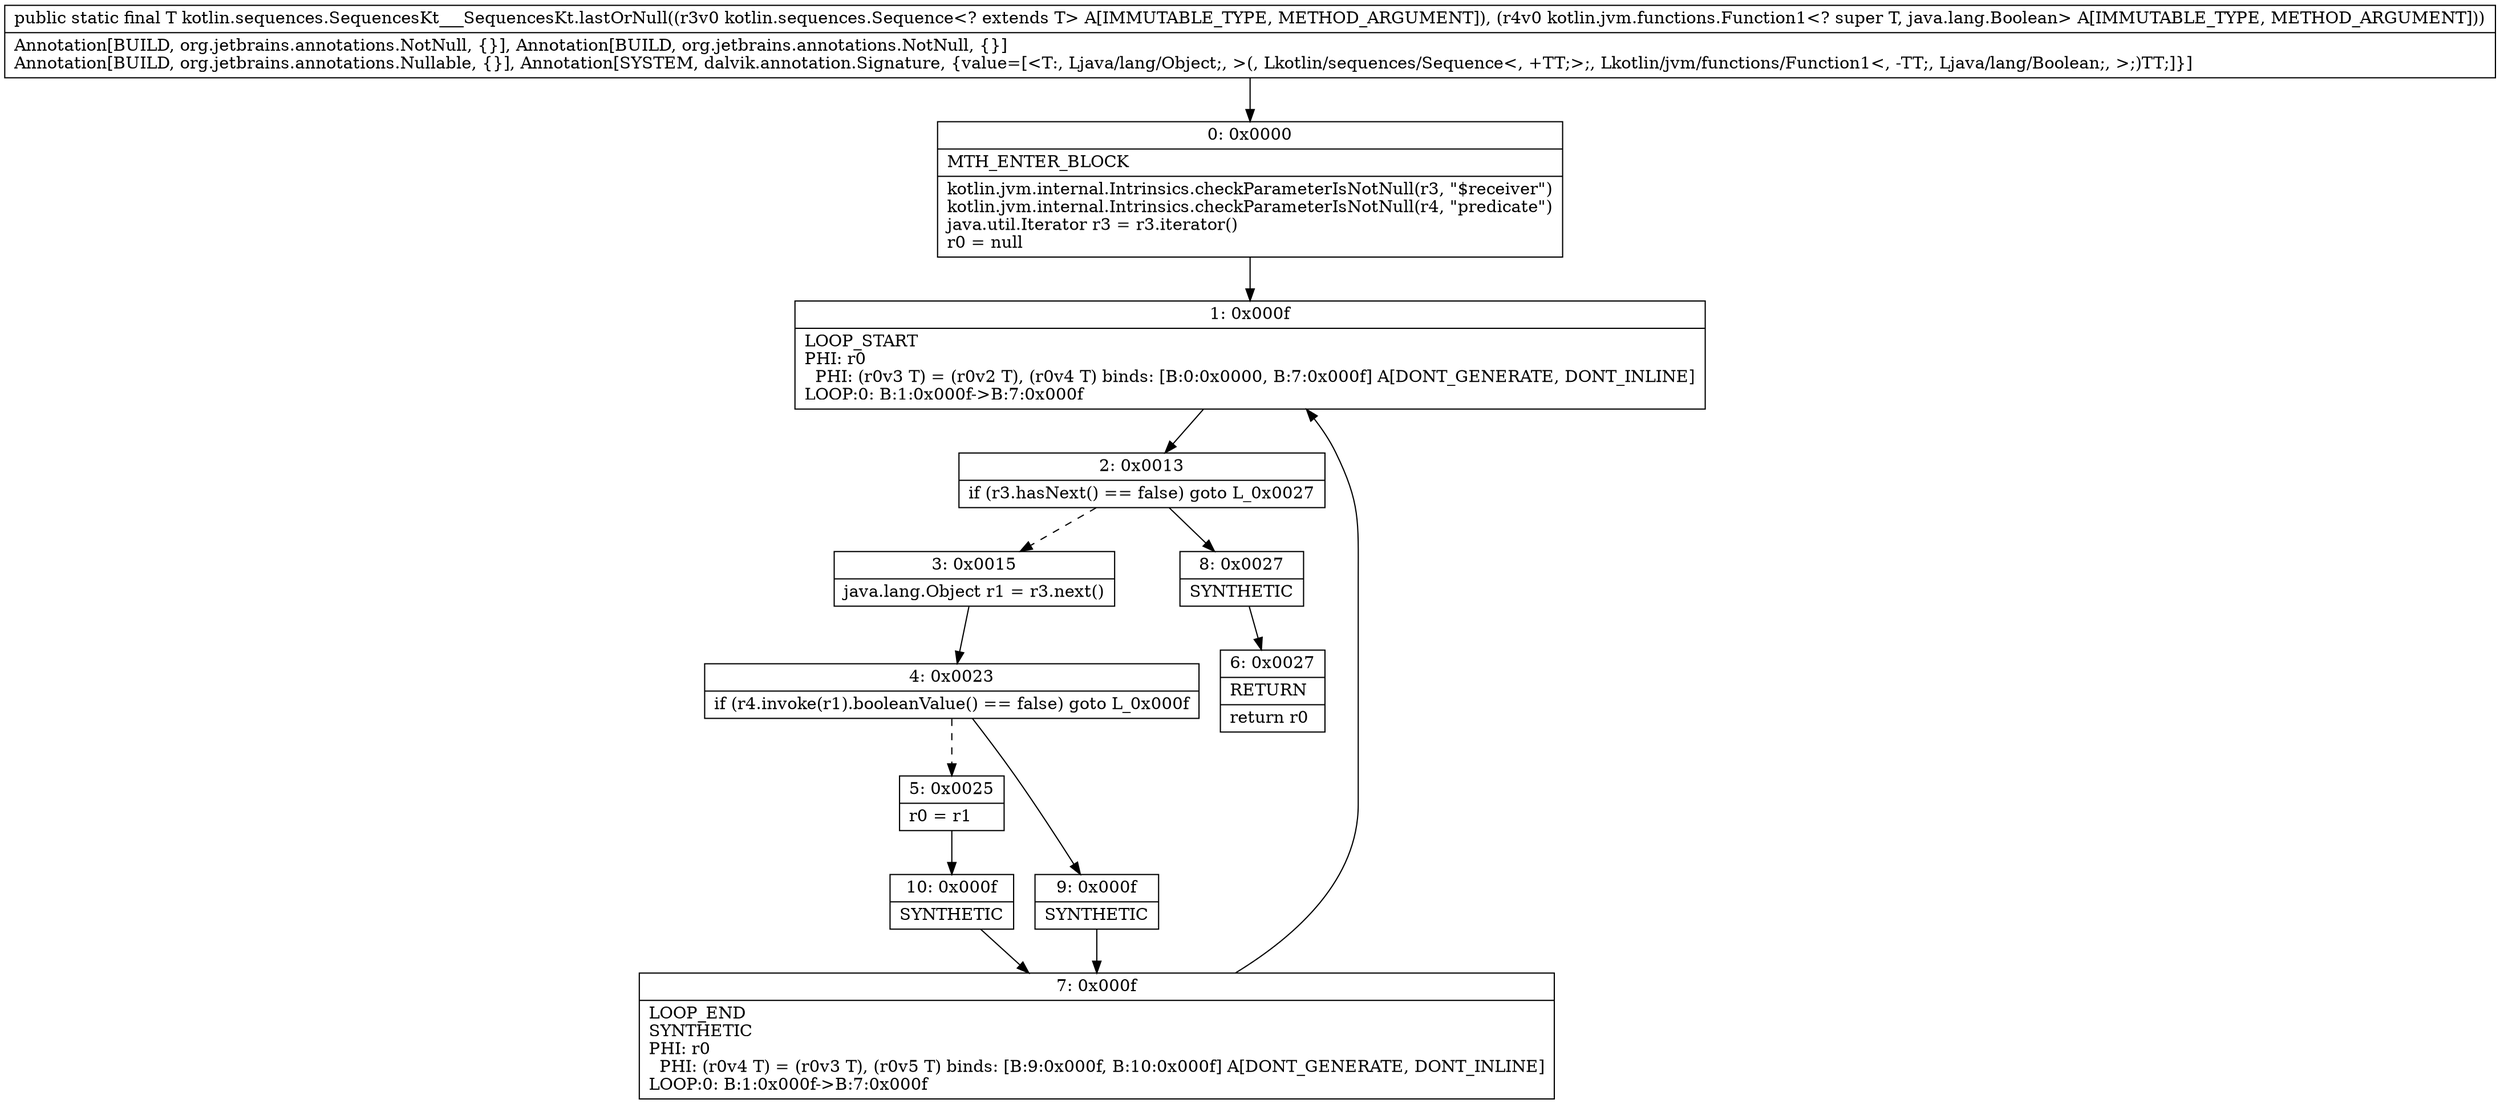 digraph "CFG forkotlin.sequences.SequencesKt___SequencesKt.lastOrNull(Lkotlin\/sequences\/Sequence;Lkotlin\/jvm\/functions\/Function1;)Ljava\/lang\/Object;" {
Node_0 [shape=record,label="{0\:\ 0x0000|MTH_ENTER_BLOCK\l|kotlin.jvm.internal.Intrinsics.checkParameterIsNotNull(r3, \"$receiver\")\lkotlin.jvm.internal.Intrinsics.checkParameterIsNotNull(r4, \"predicate\")\ljava.util.Iterator r3 = r3.iterator()\lr0 = null\l}"];
Node_1 [shape=record,label="{1\:\ 0x000f|LOOP_START\lPHI: r0 \l  PHI: (r0v3 T) = (r0v2 T), (r0v4 T) binds: [B:0:0x0000, B:7:0x000f] A[DONT_GENERATE, DONT_INLINE]\lLOOP:0: B:1:0x000f\-\>B:7:0x000f\l}"];
Node_2 [shape=record,label="{2\:\ 0x0013|if (r3.hasNext() == false) goto L_0x0027\l}"];
Node_3 [shape=record,label="{3\:\ 0x0015|java.lang.Object r1 = r3.next()\l}"];
Node_4 [shape=record,label="{4\:\ 0x0023|if (r4.invoke(r1).booleanValue() == false) goto L_0x000f\l}"];
Node_5 [shape=record,label="{5\:\ 0x0025|r0 = r1\l}"];
Node_6 [shape=record,label="{6\:\ 0x0027|RETURN\l|return r0\l}"];
Node_7 [shape=record,label="{7\:\ 0x000f|LOOP_END\lSYNTHETIC\lPHI: r0 \l  PHI: (r0v4 T) = (r0v3 T), (r0v5 T) binds: [B:9:0x000f, B:10:0x000f] A[DONT_GENERATE, DONT_INLINE]\lLOOP:0: B:1:0x000f\-\>B:7:0x000f\l}"];
Node_8 [shape=record,label="{8\:\ 0x0027|SYNTHETIC\l}"];
Node_9 [shape=record,label="{9\:\ 0x000f|SYNTHETIC\l}"];
Node_10 [shape=record,label="{10\:\ 0x000f|SYNTHETIC\l}"];
MethodNode[shape=record,label="{public static final T kotlin.sequences.SequencesKt___SequencesKt.lastOrNull((r3v0 kotlin.sequences.Sequence\<? extends T\> A[IMMUTABLE_TYPE, METHOD_ARGUMENT]), (r4v0 kotlin.jvm.functions.Function1\<? super T, java.lang.Boolean\> A[IMMUTABLE_TYPE, METHOD_ARGUMENT]))  | Annotation[BUILD, org.jetbrains.annotations.NotNull, \{\}], Annotation[BUILD, org.jetbrains.annotations.NotNull, \{\}]\lAnnotation[BUILD, org.jetbrains.annotations.Nullable, \{\}], Annotation[SYSTEM, dalvik.annotation.Signature, \{value=[\<T:, Ljava\/lang\/Object;, \>(, Lkotlin\/sequences\/Sequence\<, +TT;\>;, Lkotlin\/jvm\/functions\/Function1\<, \-TT;, Ljava\/lang\/Boolean;, \>;)TT;]\}]\l}"];
MethodNode -> Node_0;
Node_0 -> Node_1;
Node_1 -> Node_2;
Node_2 -> Node_3[style=dashed];
Node_2 -> Node_8;
Node_3 -> Node_4;
Node_4 -> Node_5[style=dashed];
Node_4 -> Node_9;
Node_5 -> Node_10;
Node_7 -> Node_1;
Node_8 -> Node_6;
Node_9 -> Node_7;
Node_10 -> Node_7;
}


